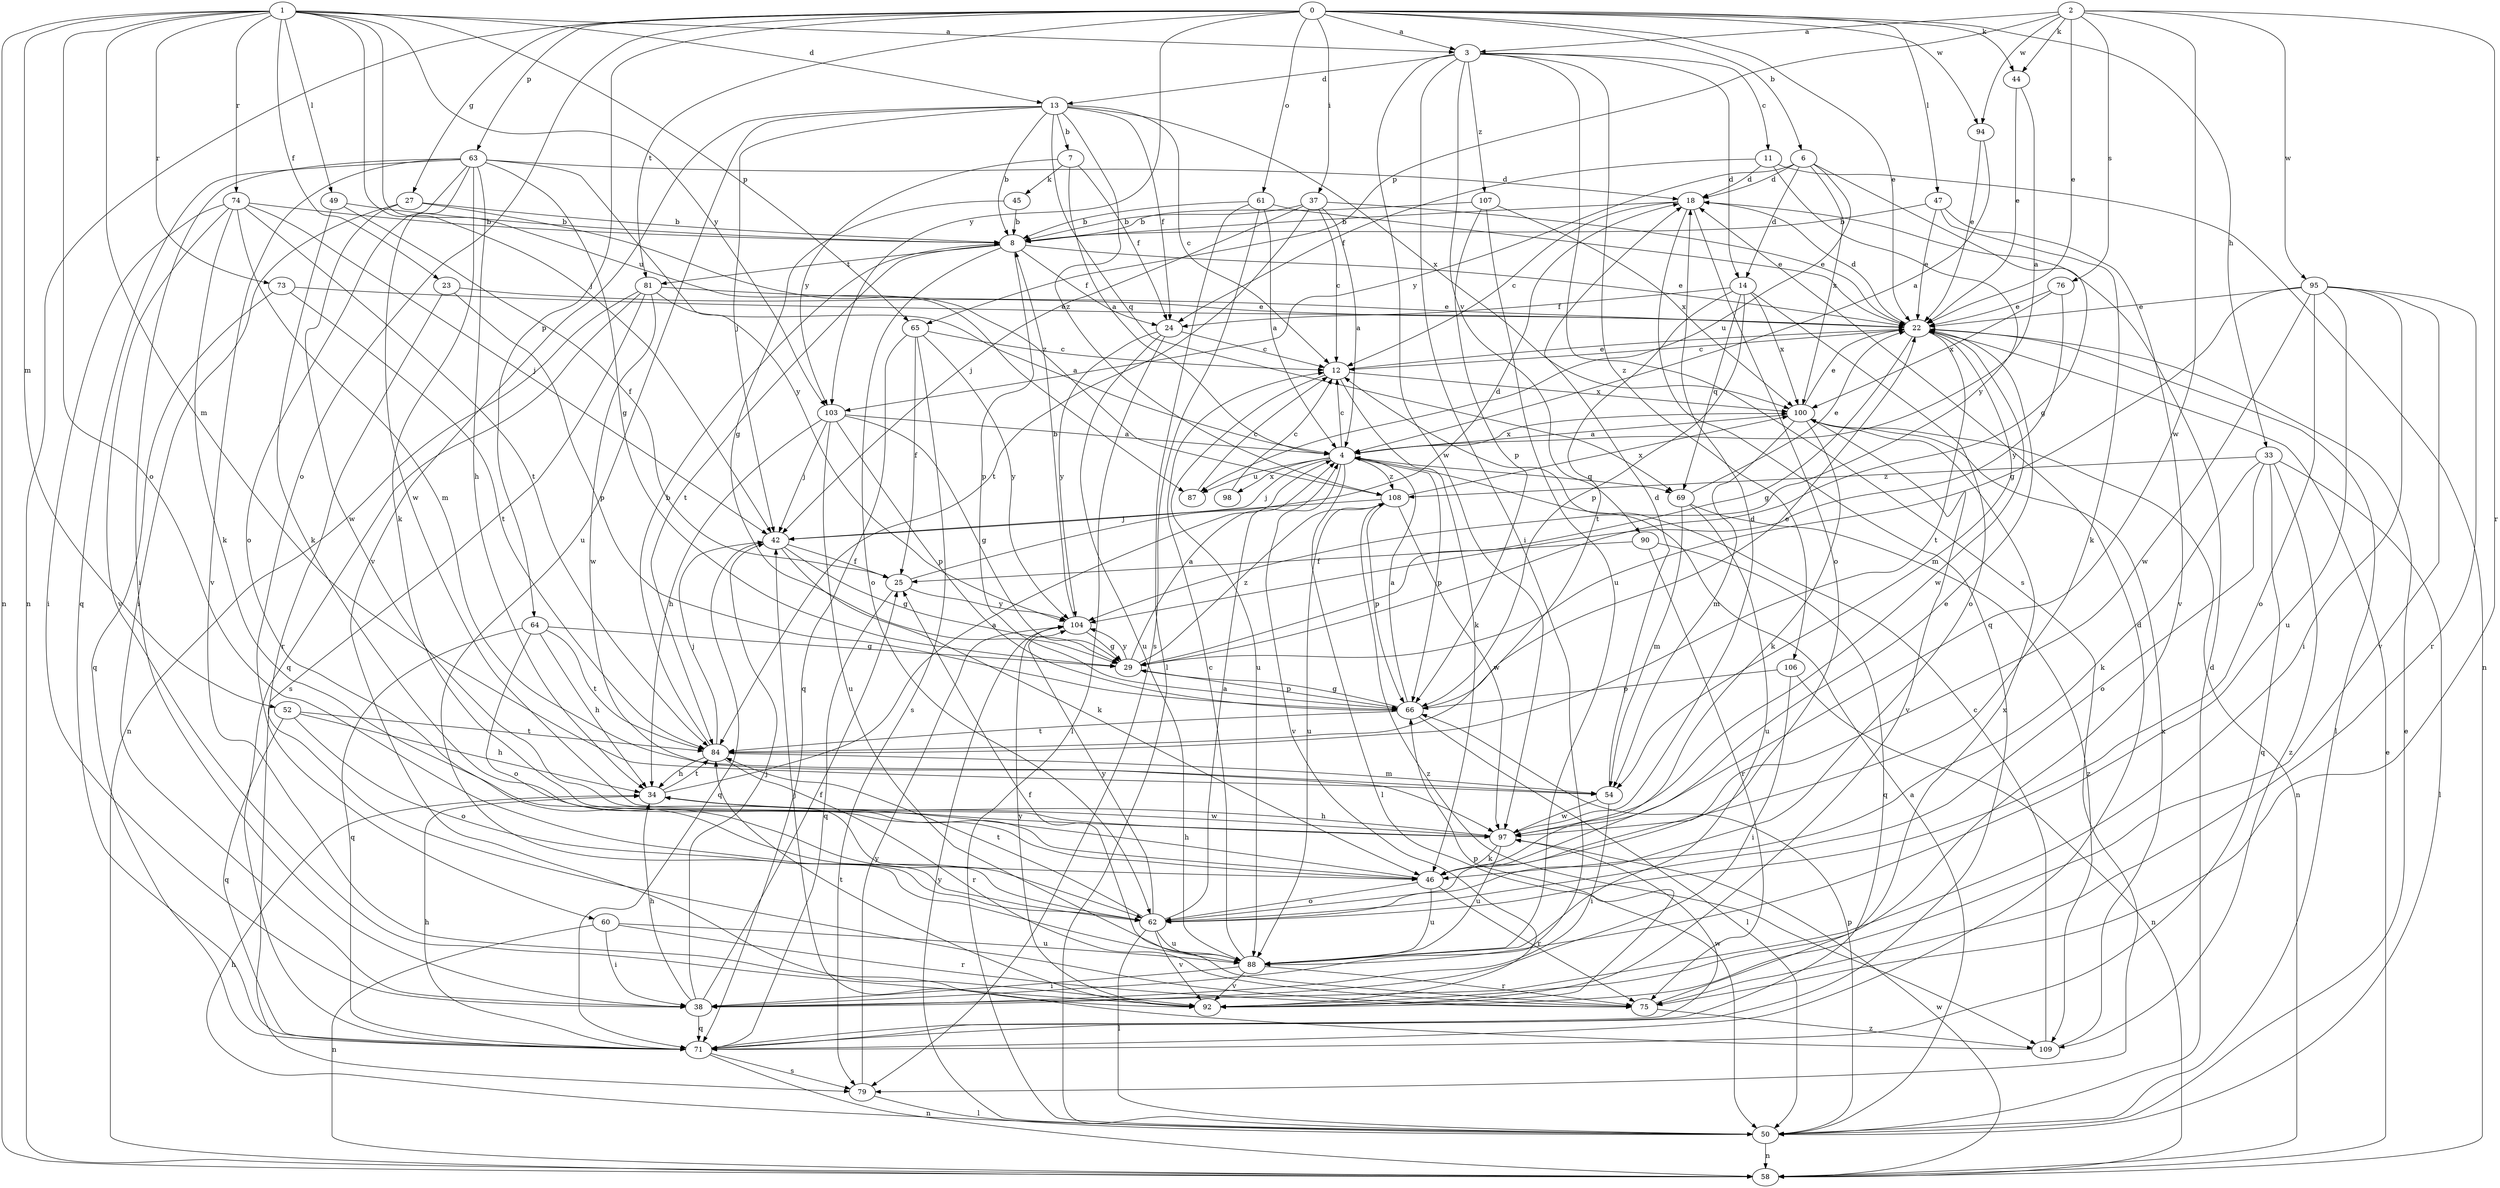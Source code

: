 strict digraph  {
0;
1;
2;
3;
4;
6;
7;
8;
11;
12;
13;
14;
18;
22;
23;
24;
25;
27;
29;
33;
34;
37;
38;
42;
44;
45;
46;
47;
49;
50;
52;
54;
58;
60;
61;
62;
63;
64;
65;
66;
69;
71;
73;
74;
75;
76;
79;
81;
84;
87;
88;
90;
92;
94;
95;
97;
98;
100;
103;
104;
106;
107;
108;
109;
0 -> 3  [label=a];
0 -> 6  [label=b];
0 -> 22  [label=e];
0 -> 27  [label=g];
0 -> 33  [label=h];
0 -> 37  [label=i];
0 -> 44  [label=k];
0 -> 47  [label=l];
0 -> 58  [label=n];
0 -> 60  [label=o];
0 -> 61  [label=o];
0 -> 63  [label=p];
0 -> 64  [label=p];
0 -> 81  [label=t];
0 -> 94  [label=w];
0 -> 103  [label=y];
1 -> 3  [label=a];
1 -> 13  [label=d];
1 -> 23  [label=f];
1 -> 42  [label=j];
1 -> 49  [label=l];
1 -> 52  [label=m];
1 -> 54  [label=m];
1 -> 58  [label=n];
1 -> 62  [label=o];
1 -> 65  [label=p];
1 -> 73  [label=r];
1 -> 74  [label=r];
1 -> 87  [label=u];
1 -> 103  [label=y];
2 -> 3  [label=a];
2 -> 22  [label=e];
2 -> 44  [label=k];
2 -> 65  [label=p];
2 -> 75  [label=r];
2 -> 76  [label=s];
2 -> 94  [label=w];
2 -> 95  [label=w];
2 -> 97  [label=w];
3 -> 11  [label=c];
3 -> 13  [label=d];
3 -> 14  [label=d];
3 -> 38  [label=i];
3 -> 79  [label=s];
3 -> 90  [label=v];
3 -> 97  [label=w];
3 -> 106  [label=z];
3 -> 107  [label=z];
4 -> 12  [label=c];
4 -> 42  [label=j];
4 -> 50  [label=l];
4 -> 66  [label=p];
4 -> 69  [label=q];
4 -> 87  [label=u];
4 -> 92  [label=v];
4 -> 98  [label=x];
4 -> 100  [label=x];
4 -> 108  [label=z];
6 -> 14  [label=d];
6 -> 18  [label=d];
6 -> 29  [label=g];
6 -> 87  [label=u];
6 -> 100  [label=x];
6 -> 103  [label=y];
7 -> 4  [label=a];
7 -> 24  [label=f];
7 -> 45  [label=k];
7 -> 103  [label=y];
8 -> 22  [label=e];
8 -> 24  [label=f];
8 -> 62  [label=o];
8 -> 66  [label=p];
8 -> 81  [label=t];
8 -> 84  [label=t];
11 -> 18  [label=d];
11 -> 24  [label=f];
11 -> 58  [label=n];
11 -> 104  [label=y];
12 -> 22  [label=e];
12 -> 46  [label=k];
12 -> 88  [label=u];
12 -> 100  [label=x];
13 -> 7  [label=b];
13 -> 8  [label=b];
13 -> 12  [label=c];
13 -> 24  [label=f];
13 -> 42  [label=j];
13 -> 69  [label=q];
13 -> 88  [label=u];
13 -> 92  [label=v];
13 -> 100  [label=x];
13 -> 108  [label=z];
14 -> 24  [label=f];
14 -> 62  [label=o];
14 -> 66  [label=p];
14 -> 69  [label=q];
14 -> 84  [label=t];
14 -> 100  [label=x];
18 -> 8  [label=b];
18 -> 12  [label=c];
18 -> 62  [label=o];
18 -> 71  [label=q];
22 -> 12  [label=c];
22 -> 18  [label=d];
22 -> 29  [label=g];
22 -> 50  [label=l];
22 -> 54  [label=m];
22 -> 84  [label=t];
22 -> 97  [label=w];
23 -> 22  [label=e];
23 -> 66  [label=p];
23 -> 75  [label=r];
24 -> 12  [label=c];
24 -> 50  [label=l];
24 -> 88  [label=u];
24 -> 104  [label=y];
25 -> 18  [label=d];
25 -> 71  [label=q];
25 -> 104  [label=y];
27 -> 8  [label=b];
27 -> 38  [label=i];
27 -> 97  [label=w];
27 -> 108  [label=z];
29 -> 4  [label=a];
29 -> 66  [label=p];
29 -> 104  [label=y];
29 -> 108  [label=z];
33 -> 46  [label=k];
33 -> 50  [label=l];
33 -> 62  [label=o];
33 -> 71  [label=q];
33 -> 108  [label=z];
33 -> 109  [label=z];
34 -> 4  [label=a];
34 -> 84  [label=t];
34 -> 97  [label=w];
37 -> 4  [label=a];
37 -> 8  [label=b];
37 -> 12  [label=c];
37 -> 22  [label=e];
37 -> 42  [label=j];
37 -> 84  [label=t];
38 -> 25  [label=f];
38 -> 34  [label=h];
38 -> 42  [label=j];
38 -> 71  [label=q];
42 -> 25  [label=f];
42 -> 29  [label=g];
42 -> 46  [label=k];
42 -> 71  [label=q];
44 -> 4  [label=a];
44 -> 22  [label=e];
45 -> 8  [label=b];
45 -> 29  [label=g];
46 -> 22  [label=e];
46 -> 34  [label=h];
46 -> 62  [label=o];
46 -> 75  [label=r];
46 -> 88  [label=u];
47 -> 8  [label=b];
47 -> 22  [label=e];
47 -> 46  [label=k];
47 -> 92  [label=v];
49 -> 8  [label=b];
49 -> 25  [label=f];
49 -> 46  [label=k];
50 -> 4  [label=a];
50 -> 18  [label=d];
50 -> 22  [label=e];
50 -> 34  [label=h];
50 -> 58  [label=n];
50 -> 66  [label=p];
50 -> 104  [label=y];
52 -> 34  [label=h];
52 -> 62  [label=o];
52 -> 71  [label=q];
52 -> 84  [label=t];
54 -> 18  [label=d];
54 -> 38  [label=i];
54 -> 97  [label=w];
58 -> 22  [label=e];
58 -> 97  [label=w];
60 -> 38  [label=i];
60 -> 58  [label=n];
60 -> 75  [label=r];
60 -> 88  [label=u];
61 -> 4  [label=a];
61 -> 8  [label=b];
61 -> 22  [label=e];
61 -> 50  [label=l];
61 -> 79  [label=s];
62 -> 4  [label=a];
62 -> 50  [label=l];
62 -> 84  [label=t];
62 -> 88  [label=u];
62 -> 92  [label=v];
62 -> 104  [label=y];
63 -> 18  [label=d];
63 -> 29  [label=g];
63 -> 34  [label=h];
63 -> 38  [label=i];
63 -> 46  [label=k];
63 -> 62  [label=o];
63 -> 71  [label=q];
63 -> 92  [label=v];
63 -> 97  [label=w];
63 -> 104  [label=y];
64 -> 29  [label=g];
64 -> 34  [label=h];
64 -> 62  [label=o];
64 -> 71  [label=q];
64 -> 84  [label=t];
65 -> 12  [label=c];
65 -> 25  [label=f];
65 -> 71  [label=q];
65 -> 79  [label=s];
65 -> 104  [label=y];
66 -> 4  [label=a];
66 -> 22  [label=e];
66 -> 29  [label=g];
66 -> 50  [label=l];
66 -> 84  [label=t];
69 -> 22  [label=e];
69 -> 54  [label=m];
69 -> 88  [label=u];
69 -> 109  [label=z];
71 -> 18  [label=d];
71 -> 34  [label=h];
71 -> 58  [label=n];
71 -> 79  [label=s];
71 -> 97  [label=w];
73 -> 22  [label=e];
73 -> 71  [label=q];
73 -> 84  [label=t];
74 -> 8  [label=b];
74 -> 38  [label=i];
74 -> 42  [label=j];
74 -> 46  [label=k];
74 -> 54  [label=m];
74 -> 84  [label=t];
74 -> 92  [label=v];
75 -> 25  [label=f];
75 -> 100  [label=x];
75 -> 109  [label=z];
76 -> 22  [label=e];
76 -> 100  [label=x];
76 -> 104  [label=y];
79 -> 50  [label=l];
79 -> 104  [label=y];
81 -> 4  [label=a];
81 -> 22  [label=e];
81 -> 58  [label=n];
81 -> 71  [label=q];
81 -> 79  [label=s];
81 -> 97  [label=w];
84 -> 8  [label=b];
84 -> 34  [label=h];
84 -> 42  [label=j];
84 -> 54  [label=m];
84 -> 75  [label=r];
87 -> 12  [label=c];
88 -> 12  [label=c];
88 -> 38  [label=i];
88 -> 75  [label=r];
88 -> 92  [label=v];
90 -> 25  [label=f];
90 -> 71  [label=q];
90 -> 75  [label=r];
92 -> 66  [label=p];
92 -> 84  [label=t];
92 -> 104  [label=y];
94 -> 4  [label=a];
94 -> 22  [label=e];
95 -> 22  [label=e];
95 -> 29  [label=g];
95 -> 38  [label=i];
95 -> 62  [label=o];
95 -> 75  [label=r];
95 -> 88  [label=u];
95 -> 92  [label=v];
95 -> 97  [label=w];
97 -> 18  [label=d];
97 -> 34  [label=h];
97 -> 46  [label=k];
97 -> 88  [label=u];
98 -> 12  [label=c];
100 -> 4  [label=a];
100 -> 22  [label=e];
100 -> 46  [label=k];
100 -> 54  [label=m];
100 -> 58  [label=n];
100 -> 92  [label=v];
103 -> 4  [label=a];
103 -> 29  [label=g];
103 -> 34  [label=h];
103 -> 42  [label=j];
103 -> 66  [label=p];
103 -> 88  [label=u];
104 -> 8  [label=b];
104 -> 29  [label=g];
106 -> 38  [label=i];
106 -> 58  [label=n];
106 -> 66  [label=p];
107 -> 8  [label=b];
107 -> 66  [label=p];
107 -> 88  [label=u];
107 -> 100  [label=x];
108 -> 42  [label=j];
108 -> 66  [label=p];
108 -> 88  [label=u];
108 -> 97  [label=w];
108 -> 100  [label=x];
108 -> 109  [label=z];
109 -> 12  [label=c];
109 -> 42  [label=j];
109 -> 100  [label=x];
}

